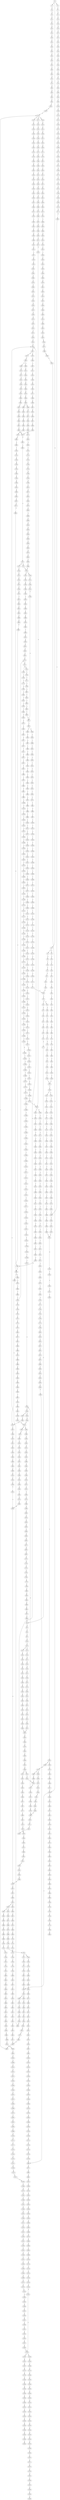 strict digraph  {
	S0 -> S1 [ label = T ];
	S0 -> S2 [ label = G ];
	S0 -> S3 [ label = A ];
	S1 -> S4 [ label = T ];
	S2 -> S5 [ label = C ];
	S2 -> S6 [ label = T ];
	S3 -> S7 [ label = T ];
	S4 -> S8 [ label = G ];
	S5 -> S9 [ label = G ];
	S6 -> S10 [ label = G ];
	S7 -> S11 [ label = G ];
	S8 -> S12 [ label = G ];
	S9 -> S13 [ label = C ];
	S10 -> S14 [ label = G ];
	S11 -> S15 [ label = G ];
	S12 -> S16 [ label = A ];
	S13 -> S17 [ label = A ];
	S14 -> S18 [ label = C ];
	S15 -> S19 [ label = C ];
	S16 -> S20 [ label = G ];
	S17 -> S21 [ label = G ];
	S18 -> S22 [ label = G ];
	S19 -> S23 [ label = G ];
	S20 -> S24 [ label = A ];
	S21 -> S25 [ label = C ];
	S22 -> S26 [ label = T ];
	S23 -> S27 [ label = C ];
	S24 -> S28 [ label = C ];
	S25 -> S29 [ label = C ];
	S26 -> S30 [ label = C ];
	S27 -> S31 [ label = C ];
	S28 -> S32 [ label = C ];
	S29 -> S33 [ label = G ];
	S30 -> S34 [ label = C ];
	S31 -> S35 [ label = C ];
	S32 -> S36 [ label = C ];
	S33 -> S37 [ label = G ];
	S34 -> S38 [ label = C ];
	S35 -> S39 [ label = C ];
	S36 -> S40 [ label = C ];
	S37 -> S41 [ label = C ];
	S37 -> S42 [ label = T ];
	S38 -> S43 [ label = C ];
	S39 -> S44 [ label = C ];
	S40 -> S45 [ label = C ];
	S41 -> S46 [ label = A ];
	S42 -> S47 [ label = G ];
	S43 -> S48 [ label = A ];
	S44 -> S49 [ label = A ];
	S45 -> S50 [ label = C ];
	S46 -> S51 [ label = C ];
	S47 -> S52 [ label = G ];
	S48 -> S53 [ label = C ];
	S49 -> S54 [ label = C ];
	S50 -> S55 [ label = T ];
	S51 -> S56 [ label = T ];
	S52 -> S57 [ label = A ];
	S53 -> S58 [ label = T ];
	S54 -> S59 [ label = T ];
	S55 -> S60 [ label = T ];
	S56 -> S61 [ label = T ];
	S57 -> S62 [ label = A ];
	S58 -> S63 [ label = T ];
	S59 -> S64 [ label = T ];
	S60 -> S65 [ label = C ];
	S61 -> S66 [ label = C ];
	S62 -> S67 [ label = G ];
	S63 -> S68 [ label = G ];
	S64 -> S69 [ label = T ];
	S65 -> S70 [ label = A ];
	S66 -> S71 [ label = A ];
	S67 -> S72 [ label = A ];
	S68 -> S73 [ label = A ];
	S69 -> S74 [ label = A ];
	S70 -> S75 [ label = G ];
	S71 -> S76 [ label = G ];
	S72 -> S77 [ label = A ];
	S73 -> S78 [ label = G ];
	S74 -> S79 [ label = G ];
	S75 -> S80 [ label = A ];
	S76 -> S81 [ label = C ];
	S77 -> S82 [ label = C ];
	S78 -> S83 [ label = C ];
	S79 -> S84 [ label = C ];
	S80 -> S85 [ label = G ];
	S81 -> S86 [ label = C ];
	S82 -> S87 [ label = G ];
	S83 -> S88 [ label = C ];
	S84 -> S89 [ label = C ];
	S85 -> S90 [ label = G ];
	S86 -> S91 [ label = G ];
	S87 -> S92 [ label = G ];
	S88 -> S93 [ label = G ];
	S89 -> S94 [ label = G ];
	S90 -> S95 [ label = T ];
	S91 -> S96 [ label = C ];
	S92 -> S97 [ label = C ];
	S93 -> S98 [ label = C ];
	S94 -> S99 [ label = T ];
	S95 -> S100 [ label = C ];
	S96 -> S101 [ label = C ];
	S97 -> S102 [ label = A ];
	S98 -> S103 [ label = C ];
	S99 -> S104 [ label = C ];
	S100 -> S105 [ label = C ];
	S101 -> S106 [ label = C ];
	S102 -> S107 [ label = C ];
	S103 -> S108 [ label = C ];
	S104 -> S109 [ label = C ];
	S105 -> S110 [ label = C ];
	S106 -> S111 [ label = C ];
	S107 -> S112 [ label = C ];
	S107 -> S113 [ label = T ];
	S108 -> S111 [ label = C ];
	S109 -> S114 [ label = C ];
	S110 -> S115 [ label = T ];
	S110 -> S116 [ label = A ];
	S110 -> S117 [ label = G ];
	S111 -> S118 [ label = T ];
	S112 -> S119 [ label = G ];
	S113 -> S120 [ label = G ];
	S114 -> S121 [ label = A ];
	S115 -> S122 [ label = T ];
	S116 -> S123 [ label = G ];
	S117 -> S124 [ label = G ];
	S118 -> S125 [ label = T ];
	S118 -> S126 [ label = C ];
	S119 -> S127 [ label = G ];
	S120 -> S128 [ label = G ];
	S121 -> S129 [ label = C ];
	S122 -> S130 [ label = C ];
	S123 -> S131 [ label = A ];
	S124 -> S132 [ label = A ];
	S125 -> S133 [ label = C ];
	S126 -> S134 [ label = C ];
	S127 -> S135 [ label = G ];
	S128 -> S136 [ label = G ];
	S129 -> S137 [ label = C ];
	S130 -> S138 [ label = T ];
	S131 -> S139 [ label = G ];
	S132 -> S140 [ label = G ];
	S133 -> S141 [ label = A ];
	S134 -> S142 [ label = A ];
	S135 -> S143 [ label = A ];
	S136 -> S144 [ label = A ];
	S137 -> S145 [ label = A ];
	S138 -> S146 [ label = C ];
	S139 -> S147 [ label = C ];
	S140 -> S148 [ label = G ];
	S141 -> S149 [ label = C ];
	S142 -> S150 [ label = C ];
	S143 -> S151 [ label = A ];
	S144 -> S152 [ label = A ];
	S145 -> S153 [ label = C ];
	S146 -> S154 [ label = G ];
	S147 -> S155 [ label = C ];
	S148 -> S156 [ label = C ];
	S149 -> S157 [ label = G ];
	S150 -> S158 [ label = C ];
	S151 -> S159 [ label = T ];
	S152 -> S160 [ label = C ];
	S153 -> S161 [ label = C ];
	S154 -> S162 [ label = T ];
	S155 -> S163 [ label = A ];
	S156 -> S164 [ label = G ];
	S157 -> S165 [ label = C ];
	S158 -> S166 [ label = C ];
	S159 -> S167 [ label = T ];
	S160 -> S168 [ label = T ];
	S161 -> S169 [ label = G ];
	S162 -> S170 [ label = A ];
	S163 -> S171 [ label = C ];
	S164 -> S172 [ label = T ];
	S165 -> S173 [ label = T ];
	S166 -> S174 [ label = G ];
	S167 -> S175 [ label = G ];
	S168 -> S176 [ label = G ];
	S169 -> S177 [ label = A ];
	S170 -> S178 [ label = C ];
	S171 -> S179 [ label = G ];
	S172 -> S180 [ label = G ];
	S173 -> S181 [ label = C ];
	S174 -> S182 [ label = C ];
	S175 -> S183 [ label = A ];
	S176 -> S184 [ label = G ];
	S177 -> S185 [ label = T ];
	S178 -> S186 [ label = G ];
	S179 -> S187 [ label = G ];
	S180 -> S188 [ label = G ];
	S181 -> S189 [ label = C ];
	S182 -> S190 [ label = C ];
	S183 -> S191 [ label = A ];
	S184 -> S192 [ label = A ];
	S185 -> S193 [ label = C ];
	S186 -> S194 [ label = G ];
	S187 -> S195 [ label = T ];
	S188 -> S196 [ label = T ];
	S189 -> S197 [ label = G ];
	S190 -> S198 [ label = G ];
	S191 -> S199 [ label = C ];
	S192 -> S200 [ label = C ];
	S193 -> S201 [ label = G ];
	S194 -> S202 [ label = C ];
	S195 -> S203 [ label = T ];
	S196 -> S204 [ label = A ];
	S197 -> S205 [ label = G ];
	S198 -> S206 [ label = G ];
	S199 -> S207 [ label = C ];
	S200 -> S208 [ label = C ];
	S201 -> S209 [ label = G ];
	S202 -> S210 [ label = T ];
	S203 -> S211 [ label = A ];
	S204 -> S212 [ label = T ];
	S205 -> S213 [ label = T ];
	S206 -> S214 [ label = T ];
	S207 -> S215 [ label = C ];
	S208 -> S216 [ label = C ];
	S209 -> S217 [ label = T ];
	S210 -> S218 [ label = A ];
	S211 -> S219 [ label = C ];
	S212 -> S220 [ label = G ];
	S213 -> S221 [ label = T ];
	S214 -> S222 [ label = C ];
	S215 -> S223 [ label = G ];
	S216 -> S224 [ label = G ];
	S217 -> S225 [ label = T ];
	S218 -> S226 [ label = C ];
	S219 -> S227 [ label = T ];
	S220 -> S228 [ label = A ];
	S221 -> S229 [ label = G ];
	S222 -> S230 [ label = C ];
	S223 -> S231 [ label = T ];
	S224 -> S232 [ label = T ];
	S225 -> S233 [ label = C ];
	S226 -> S234 [ label = T ];
	S227 -> S235 [ label = G ];
	S228 -> S236 [ label = G ];
	S229 -> S237 [ label = C ];
	S230 -> S238 [ label = C ];
	S231 -> S239 [ label = C ];
	S232 -> S240 [ label = C ];
	S233 -> S241 [ label = C ];
	S234 -> S242 [ label = G ];
	S235 -> S243 [ label = C ];
	S236 -> S244 [ label = C ];
	S237 -> S245 [ label = A ];
	S238 -> S246 [ label = A ];
	S239 -> S247 [ label = T ];
	S240 -> S248 [ label = T ];
	S241 -> S249 [ label = A ];
	S242 -> S250 [ label = G ];
	S243 -> S251 [ label = A ];
	S244 -> S252 [ label = G ];
	S245 -> S253 [ label = C ];
	S246 -> S254 [ label = G ];
	S247 -> S255 [ label = C ];
	S248 -> S255 [ label = C ];
	S249 -> S256 [ label = G ];
	S250 -> S257 [ label = T ];
	S251 -> S258 [ label = G ];
	S252 -> S259 [ label = G ];
	S253 -> S260 [ label = T ];
	S254 -> S261 [ label = T ];
	S255 -> S262 [ label = G ];
	S256 -> S263 [ label = T ];
	S257 -> S264 [ label = G ];
	S258 -> S265 [ label = A ];
	S259 -> S266 [ label = T ];
	S260 -> S267 [ label = G ];
	S261 -> S268 [ label = G ];
	S262 -> S269 [ label = G ];
	S263 -> S270 [ label = G ];
	S264 -> S271 [ label = C ];
	S265 -> S272 [ label = C ];
	S266 -> S273 [ label = C ];
	S267 -> S274 [ label = G ];
	S268 -> S275 [ label = G ];
	S269 -> S276 [ label = C ];
	S270 -> S277 [ label = G ];
	S271 -> S278 [ label = T ];
	S272 -> S279 [ label = G ];
	S273 -> S280 [ label = G ];
	S274 -> S281 [ label = T ];
	S275 -> S282 [ label = T ];
	S276 -> S283 [ label = A ];
	S277 -> S284 [ label = T ];
	S278 -> S285 [ label = A ];
	S279 -> S286 [ label = G ];
	S280 -> S287 [ label = C ];
	S281 -> S288 [ label = C ];
	S282 -> S289 [ label = C ];
	S283 -> S290 [ label = C ];
	S284 -> S289 [ label = C ];
	S285 -> S291 [ label = C ];
	S286 -> S292 [ label = A ];
	S287 -> S293 [ label = A ];
	S288 -> S294 [ label = G ];
	S289 -> S295 [ label = G ];
	S290 -> S296 [ label = C ];
	S291 -> S297 [ label = T ];
	S292 -> S298 [ label = C ];
	S293 -> S299 [ label = C ];
	S294 -> S300 [ label = T ];
	S295 -> S301 [ label = T ];
	S296 -> S302 [ label = G ];
	S297 -> S303 [ label = G ];
	S298 -> S304 [ label = A ];
	S299 -> S305 [ label = G ];
	S300 -> S306 [ label = C ];
	S301 -> S307 [ label = C ];
	S302 -> S308 [ label = A ];
	S303 -> S309 [ label = T ];
	S304 -> S310 [ label = C ];
	S305 -> S311 [ label = C ];
	S306 -> S312 [ label = C ];
	S307 -> S312 [ label = C ];
	S308 -> S313 [ label = G ];
	S308 -> S314 [ label = A ];
	S309 -> S315 [ label = A ];
	S310 -> S316 [ label = A ];
	S311 -> S317 [ label = G ];
	S312 -> S318 [ label = G ];
	S313 -> S319 [ label = T ];
	S314 -> S320 [ label = T ];
	S315 -> S321 [ label = A ];
	S316 -> S322 [ label = C ];
	S317 -> S323 [ label = C ];
	S318 -> S324 [ label = T ];
	S319 -> S325 [ label = C ];
	S320 -> S326 [ label = G ];
	S321 -> S327 [ label = C ];
	S322 -> S328 [ label = C ];
	S323 -> S329 [ label = G ];
	S324 -> S330 [ label = C ];
	S325 -> S331 [ label = C ];
	S326 -> S332 [ label = T ];
	S327 -> S333 [ label = A ];
	S328 -> S334 [ label = T ];
	S329 -> S335 [ label = C ];
	S329 -> S336 [ label = G ];
	S330 -> S337 [ label = A ];
	S331 -> S338 [ label = A ];
	S331 -> S339 [ label = T ];
	S332 -> S340 [ label = A ];
	S333 -> S341 [ label = C ];
	S334 -> S342 [ label = C ];
	S335 -> S343 [ label = G ];
	S336 -> S344 [ label = C ];
	S337 -> S345 [ label = C ];
	S338 -> S346 [ label = G ];
	S339 -> S347 [ label = C ];
	S340 -> S348 [ label = G ];
	S341 -> S349 [ label = A ];
	S342 -> S350 [ label = T ];
	S343 -> S351 [ label = T ];
	S344 -> S352 [ label = T ];
	S345 -> S353 [ label = C ];
	S346 -> S354 [ label = T ];
	S346 -> S355 [ label = C ];
	S347 -> S356 [ label = G ];
	S348 -> S357 [ label = T ];
	S349 -> S358 [ label = C ];
	S350 -> S359 [ label = A ];
	S351 -> S360 [ label = C ];
	S352 -> S361 [ label = G ];
	S353 -> S362 [ label = C ];
	S353 -> S363 [ label = G ];
	S354 -> S364 [ label = A ];
	S355 -> S365 [ label = T ];
	S356 -> S366 [ label = A ];
	S357 -> S367 [ label = T ];
	S358 -> S368 [ label = G ];
	S359 -> S369 [ label = G ];
	S360 -> S370 [ label = G ];
	S361 -> S371 [ label = G ];
	S362 -> S372 [ label = T ];
	S363 -> S373 [ label = A ];
	S364 -> S374 [ label = G ];
	S365 -> S375 [ label = T ];
	S366 -> S376 [ label = A ];
	S367 -> S377 [ label = T ];
	S368 -> S378 [ label = C ];
	S369 -> S379 [ label = A ];
	S370 -> S380 [ label = A ];
	S371 -> S381 [ label = A ];
	S372 -> S382 [ label = G ];
	S373 -> S383 [ label = A ];
	S373 -> S384 [ label = G ];
	S374 -> S385 [ label = G ];
	S374 -> S386 [ label = C ];
	S375 -> S387 [ label = C ];
	S376 -> S388 [ label = C ];
	S377 -> S389 [ label = C ];
	S378 -> S390 [ label = T ];
	S379 -> S391 [ label = A ];
	S380 -> S392 [ label = C ];
	S381 -> S393 [ label = A ];
	S382 -> S394 [ label = T ];
	S383 -> S395 [ label = T ];
	S384 -> S396 [ label = T ];
	S385 -> S397 [ label = G ];
	S386 -> S398 [ label = T ];
	S387 -> S399 [ label = A ];
	S388 -> S400 [ label = T ];
	S389 -> S401 [ label = A ];
	S390 -> S402 [ label = C ];
	S391 -> S403 [ label = C ];
	S392 -> S404 [ label = G ];
	S393 -> S405 [ label = T ];
	S394 -> S406 [ label = C ];
	S395 -> S407 [ label = C ];
	S396 -> S325 [ label = C ];
	S397 -> S408 [ label = T ];
	S398 -> S409 [ label = C ];
	S399 -> S410 [ label = C ];
	S400 -> S411 [ label = T ];
	S401 -> S412 [ label = C ];
	S402 -> S413 [ label = C ];
	S403 -> S414 [ label = G ];
	S404 -> S415 [ label = C ];
	S405 -> S416 [ label = G ];
	S406 -> S417 [ label = C ];
	S407 -> S418 [ label = C ];
	S408 -> S419 [ label = C ];
	S409 -> S420 [ label = C ];
	S410 -> S421 [ label = G ];
	S411 -> S422 [ label = C ];
	S412 -> S423 [ label = T ];
	S413 -> S424 [ label = T ];
	S414 -> S425 [ label = A ];
	S415 -> S426 [ label = G ];
	S416 -> S427 [ label = G ];
	S417 -> S428 [ label = T ];
	S418 -> S429 [ label = T ];
	S419 -> S430 [ label = A ];
	S420 -> S431 [ label = A ];
	S421 -> S432 [ label = C ];
	S422 -> S433 [ label = A ];
	S423 -> S434 [ label = C ];
	S424 -> S435 [ label = A ];
	S425 -> S436 [ label = G ];
	S426 -> S437 [ label = C ];
	S427 -> S438 [ label = G ];
	S428 -> S439 [ label = A ];
	S428 -> S440 [ label = T ];
	S429 -> S441 [ label = C ];
	S430 -> S442 [ label = C ];
	S431 -> S443 [ label = C ];
	S432 -> S444 [ label = C ];
	S433 -> S445 [ label = A ];
	S434 -> S446 [ label = C ];
	S435 -> S447 [ label = G ];
	S436 -> S448 [ label = G ];
	S437 -> S449 [ label = C ];
	S438 -> S450 [ label = G ];
	S439 -> S451 [ label = C ];
	S440 -> S452 [ label = G ];
	S441 -> S453 [ label = G ];
	S442 -> S454 [ label = T ];
	S443 -> S455 [ label = C ];
	S444 -> S456 [ label = C ];
	S445 -> S457 [ label = C ];
	S446 -> S458 [ label = T ];
	S447 -> S459 [ label = A ];
	S448 -> S460 [ label = T ];
	S449 -> S461 [ label = T ];
	S450 -> S462 [ label = T ];
	S451 -> S463 [ label = T ];
	S452 -> S464 [ label = A ];
	S452 -> S465 [ label = T ];
	S453 -> S466 [ label = A ];
	S454 -> S467 [ label = C ];
	S455 -> S468 [ label = G ];
	S456 -> S469 [ label = T ];
	S457 -> S470 [ label = C ];
	S457 -> S471 [ label = T ];
	S458 -> S472 [ label = T ];
	S459 -> S473 [ label = A ];
	S460 -> S474 [ label = G ];
	S461 -> S475 [ label = C ];
	S462 -> S476 [ label = C ];
	S463 -> S477 [ label = A ];
	S464 -> S478 [ label = A ];
	S465 -> S479 [ label = A ];
	S466 -> S480 [ label = A ];
	S467 -> S481 [ label = G ];
	S468 -> S482 [ label = G ];
	S469 -> S483 [ label = T ];
	S470 -> S484 [ label = G ];
	S471 -> S485 [ label = G ];
	S472 -> S486 [ label = T ];
	S473 -> S487 [ label = C ];
	S474 -> S488 [ label = T ];
	S475 -> S489 [ label = G ];
	S476 -> S490 [ label = C ];
	S477 -> S491 [ label = C ];
	S478 -> S492 [ label = C ];
	S479 -> S493 [ label = G ];
	S480 -> S388 [ label = C ];
	S481 -> S494 [ label = C ];
	S482 -> S495 [ label = A ];
	S483 -> S496 [ label = C ];
	S484 -> S497 [ label = G ];
	S485 -> S498 [ label = G ];
	S485 -> S499 [ label = C ];
	S486 -> S500 [ label = C ];
	S487 -> S501 [ label = T ];
	S488 -> S502 [ label = C ];
	S489 -> S503 [ label = G ];
	S490 -> S504 [ label = G ];
	S491 -> S505 [ label = C ];
	S492 -> S506 [ label = T ];
	S493 -> S507 [ label = G ];
	S494 -> S508 [ label = T ];
	S495 -> S509 [ label = C ];
	S496 -> S510 [ label = A ];
	S497 -> S511 [ label = C ];
	S498 -> S512 [ label = C ];
	S499 -> S513 [ label = C ];
	S500 -> S514 [ label = A ];
	S501 -> S515 [ label = T ];
	S502 -> S516 [ label = C ];
	S503 -> S517 [ label = G ];
	S504 -> S518 [ label = C ];
	S505 -> S519 [ label = A ];
	S506 -> S520 [ label = T ];
	S507 -> S521 [ label = A ];
	S508 -> S522 [ label = T ];
	S509 -> S523 [ label = G ];
	S510 -> S524 [ label = T ];
	S511 -> S525 [ label = C ];
	S512 -> S526 [ label = C ];
	S513 -> S527 [ label = C ];
	S514 -> S528 [ label = T ];
	S515 -> S529 [ label = C ];
	S516 -> S530 [ label = C ];
	S517 -> S531 [ label = C ];
	S518 -> S532 [ label = C ];
	S519 -> S533 [ label = G ];
	S520 -> S534 [ label = C ];
	S521 -> S535 [ label = G ];
	S522 -> S536 [ label = C ];
	S523 -> S537 [ label = T ];
	S524 -> S538 [ label = C ];
	S525 -> S539 [ label = C ];
	S526 -> S540 [ label = C ];
	S527 -> S541 [ label = T ];
	S528 -> S542 [ label = C ];
	S529 -> S543 [ label = A ];
	S530 -> S544 [ label = T ];
	S531 -> S545 [ label = T ];
	S532 -> S546 [ label = G ];
	S533 -> S547 [ label = G ];
	S534 -> S548 [ label = A ];
	S535 -> S549 [ label = A ];
	S536 -> S550 [ label = A ];
	S537 -> S551 [ label = C ];
	S538 -> S552 [ label = C ];
	S539 -> S553 [ label = A ];
	S540 -> S554 [ label = A ];
	S541 -> S555 [ label = A ];
	S542 -> S556 [ label = C ];
	S543 -> S445 [ label = A ];
	S544 -> S557 [ label = G ];
	S545 -> S558 [ label = C ];
	S546 -> S559 [ label = G ];
	S547 -> S560 [ label = A ];
	S548 -> S445 [ label = A ];
	S549 -> S561 [ label = G ];
	S550 -> S562 [ label = T ];
	S551 -> S563 [ label = G ];
	S552 -> S564 [ label = A ];
	S553 -> S565 [ label = G ];
	S554 -> S566 [ label = G ];
	S555 -> S567 [ label = G ];
	S556 -> S568 [ label = A ];
	S557 -> S569 [ label = T ];
	S558 -> S570 [ label = A ];
	S559 -> S571 [ label = A ];
	S560 -> S572 [ label = G ];
	S561 -> S573 [ label = G ];
	S562 -> S574 [ label = C ];
	S563 -> S575 [ label = T ];
	S564 -> S576 [ label = G ];
	S565 -> S577 [ label = T ];
	S566 -> S578 [ label = G ];
	S567 -> S579 [ label = G ];
	S568 -> S576 [ label = G ];
	S569 -> S580 [ label = C ];
	S570 -> S581 [ label = C ];
	S571 -> S582 [ label = A ];
	S572 -> S583 [ label = A ];
	S573 -> S584 [ label = T ];
	S574 -> S585 [ label = C ];
	S575 -> S586 [ label = G ];
	S576 -> S587 [ label = A ];
	S577 -> S588 [ label = T ];
	S578 -> S589 [ label = T ];
	S579 -> S590 [ label = T ];
	S580 -> S591 [ label = C ];
	S581 -> S592 [ label = G ];
	S582 -> S593 [ label = C ];
	S583 -> S594 [ label = G ];
	S584 -> S595 [ label = C ];
	S585 -> S564 [ label = A ];
	S586 -> S596 [ label = A ];
	S587 -> S597 [ label = A ];
	S588 -> S598 [ label = G ];
	S589 -> S599 [ label = G ];
	S590 -> S600 [ label = G ];
	S591 -> S428 [ label = T ];
	S592 -> S601 [ label = T ];
	S593 -> S602 [ label = T ];
	S594 -> S603 [ label = T ];
	S595 -> S604 [ label = C ];
	S596 -> S605 [ label = C ];
	S597 -> S606 [ label = C ];
	S598 -> S607 [ label = T ];
	S599 -> S608 [ label = C ];
	S599 -> S609 [ label = G ];
	S600 -> S610 [ label = T ];
	S601 -> S611 [ label = C ];
	S602 -> S612 [ label = G ];
	S603 -> S613 [ label = C ];
	S604 -> S110 [ label = C ];
	S605 -> S614 [ label = C ];
	S606 -> S615 [ label = C ];
	S607 -> S616 [ label = G ];
	S608 -> S617 [ label = G ];
	S609 -> S618 [ label = G ];
	S610 -> S619 [ label = G ];
	S611 -> S620 [ label = C ];
	S612 -> S621 [ label = C ];
	S613 -> S622 [ label = A ];
	S614 -> S623 [ label = G ];
	S615 -> S624 [ label = A ];
	S615 -> S625 [ label = G ];
	S616 -> S626 [ label = C ];
	S617 -> S627 [ label = C ];
	S618 -> S628 [ label = C ];
	S619 -> S629 [ label = C ];
	S620 -> S630 [ label = A ];
	S621 -> S631 [ label = A ];
	S622 -> S632 [ label = G ];
	S623 -> S633 [ label = G ];
	S624 -> S634 [ label = G ];
	S624 -> S635 [ label = C ];
	S625 -> S636 [ label = G ];
	S626 -> S637 [ label = G ];
	S627 -> S638 [ label = G ];
	S628 -> S639 [ label = T ];
	S629 -> S640 [ label = G ];
	S630 -> S641 [ label = G ];
	S631 -> S642 [ label = A ];
	S632 -> S643 [ label = G ];
	S633 -> S644 [ label = T ];
	S634 -> S645 [ label = A ];
	S635 -> S646 [ label = C ];
	S636 -> S647 [ label = A ];
	S637 -> S648 [ label = T ];
	S638 -> S649 [ label = T ];
	S639 -> S650 [ label = T ];
	S640 -> S651 [ label = T ];
	S641 -> S652 [ label = C ];
	S642 -> S653 [ label = C ];
	S643 -> S654 [ label = A ];
	S644 -> S655 [ label = C ];
	S645 -> S656 [ label = C ];
	S646 -> S657 [ label = A ];
	S647 -> S658 [ label = C ];
	S648 -> S659 [ label = C ];
	S649 -> S660 [ label = C ];
	S650 -> S661 [ label = C ];
	S651 -> S662 [ label = C ];
	S652 -> S663 [ label = T ];
	S652 -> S664 [ label = G ];
	S653 -> S665 [ label = C ];
	S654 -> S666 [ label = C ];
	S655 -> S667 [ label = G ];
	S656 -> S668 [ label = T ];
	S657 -> S669 [ label = C ];
	S658 -> S670 [ label = G ];
	S659 -> S671 [ label = G ];
	S660 -> S672 [ label = G ];
	S661 -> S673 [ label = G ];
	S662 -> S671 [ label = G ];
	S663 -> S375 [ label = T ];
	S664 -> S674 [ label = A ];
	S665 -> S675 [ label = A ];
	S666 -> S676 [ label = C ];
	S667 -> S677 [ label = C ];
	S668 -> S678 [ label = C ];
	S669 -> S679 [ label = C ];
	S670 -> S680 [ label = C ];
	S671 -> S681 [ label = A ];
	S672 -> S682 [ label = T ];
	S673 -> S683 [ label = A ];
	S674 -> S684 [ label = G ];
	S675 -> S685 [ label = G ];
	S676 -> S686 [ label = A ];
	S677 -> S687 [ label = G ];
	S678 -> S688 [ label = C ];
	S679 -> S689 [ label = C ];
	S680 -> S690 [ label = C ];
	S681 -> S691 [ label = A ];
	S682 -> S692 [ label = G ];
	S683 -> S693 [ label = A ];
	S684 -> S694 [ label = T ];
	S685 -> S695 [ label = A ];
	S686 -> S696 [ label = G ];
	S687 -> S697 [ label = T ];
	S688 -> S698 [ label = C ];
	S689 -> S699 [ label = C ];
	S690 -> S700 [ label = C ];
	S691 -> S701 [ label = C ];
	S692 -> S702 [ label = C ];
	S693 -> S703 [ label = C ];
	S694 -> S704 [ label = C ];
	S695 -> S705 [ label = A ];
	S696 -> S706 [ label = T ];
	S697 -> S707 [ label = A ];
	S698 -> S708 [ label = A ];
	S699 -> S709 [ label = T ];
	S700 -> S710 [ label = A ];
	S701 -> S711 [ label = C ];
	S701 -> S712 [ label = A ];
	S702 -> S713 [ label = A ];
	S703 -> S714 [ label = A ];
	S704 -> S715 [ label = C ];
	S704 -> S716 [ label = T ];
	S705 -> S717 [ label = C ];
	S706 -> S718 [ label = C ];
	S707 -> S719 [ label = G ];
	S708 -> S720 [ label = T ];
	S709 -> S721 [ label = T ];
	S710 -> S722 [ label = T ];
	S711 -> S723 [ label = T ];
	S712 -> S724 [ label = C ];
	S713 -> S725 [ label = T ];
	S714 -> S726 [ label = C ];
	S715 -> S727 [ label = C ];
	S716 -> S728 [ label = C ];
	S717 -> S729 [ label = A ];
	S718 -> S730 [ label = T ];
	S719 -> S731 [ label = C ];
	S720 -> S732 [ label = C ];
	S721 -> S733 [ label = C ];
	S722 -> S734 [ label = C ];
	S723 -> S735 [ label = T ];
	S723 -> S736 [ label = G ];
	S724 -> S737 [ label = C ];
	S725 -> S738 [ label = C ];
	S726 -> S739 [ label = G ];
	S727 -> S740 [ label = T ];
	S727 -> S741 [ label = G ];
	S728 -> S742 [ label = G ];
	S729 -> S743 [ label = G ];
	S730 -> S744 [ label = C ];
	S731 -> S745 [ label = C ];
	S732 -> S746 [ label = T ];
	S733 -> S747 [ label = C ];
	S733 -> S748 [ label = G ];
	S734 -> S749 [ label = G ];
	S735 -> S750 [ label = C ];
	S736 -> S751 [ label = T ];
	S737 -> S752 [ label = C ];
	S738 -> S753 [ label = C ];
	S739 -> S754 [ label = C ];
	S740 -> S755 [ label = C ];
	S741 -> S756 [ label = C ];
	S742 -> S757 [ label = T ];
	S743 -> S758 [ label = C ];
	S744 -> S759 [ label = T ];
	S745 -> S760 [ label = G ];
	S746 -> S761 [ label = G ];
	S747 -> S762 [ label = T ];
	S748 -> S763 [ label = A ];
	S749 -> S764 [ label = T ];
	S750 -> S765 [ label = G ];
	S751 -> S766 [ label = C ];
	S752 -> S767 [ label = G ];
	S753 -> S768 [ label = G ];
	S754 -> S769 [ label = G ];
	S755 -> S770 [ label = C ];
	S756 -> S771 [ label = C ];
	S757 -> S772 [ label = C ];
	S758 -> S773 [ label = C ];
	S759 -> S774 [ label = G ];
	S760 -> S775 [ label = C ];
	S761 -> S776 [ label = C ];
	S762 -> S777 [ label = G ];
	S763 -> S778 [ label = T ];
	S764 -> S779 [ label = C ];
	S765 -> S780 [ label = T ];
	S766 -> S781 [ label = G ];
	S767 -> S782 [ label = T ];
	S768 -> S783 [ label = C ];
	S769 -> S784 [ label = C ];
	S770 -> S785 [ label = G ];
	S771 -> S786 [ label = T ];
	S772 -> S787 [ label = T ];
	S773 -> S788 [ label = G ];
	S774 -> S789 [ label = T ];
	S775 -> S790 [ label = T ];
	S776 -> S791 [ label = C ];
	S777 -> S792 [ label = T ];
	S778 -> S793 [ label = C ];
	S779 -> S794 [ label = C ];
	S780 -> S795 [ label = A ];
	S781 -> S796 [ label = C ];
	S782 -> S797 [ label = A ];
	S783 -> S798 [ label = A ];
	S784 -> S799 [ label = A ];
	S785 -> S800 [ label = G ];
	S786 -> S801 [ label = G ];
	S787 -> S802 [ label = G ];
	S788 -> S803 [ label = T ];
	S789 -> S804 [ label = A ];
	S790 -> S805 [ label = G ];
	S791 -> S806 [ label = A ];
	S792 -> S807 [ label = C ];
	S793 -> S808 [ label = G ];
	S794 -> S809 [ label = T ];
	S795 -> S810 [ label = C ];
	S796 -> S811 [ label = G ];
	S797 -> S812 [ label = C ];
	S798 -> S813 [ label = C ];
	S799 -> S814 [ label = C ];
	S800 -> S815 [ label = T ];
	S801 -> S816 [ label = T ];
	S802 -> S817 [ label = T ];
	S803 -> S818 [ label = C ];
	S805 -> S819 [ label = G ];
	S806 -> S820 [ label = G ];
	S807 -> S821 [ label = C ];
	S808 -> S822 [ label = T ];
	S809 -> S823 [ label = C ];
	S810 -> S824 [ label = T ];
	S811 -> S825 [ label = C ];
	S812 -> S826 [ label = G ];
	S813 -> S827 [ label = G ];
	S814 -> S828 [ label = G ];
	S815 -> S829 [ label = C ];
	S816 -> S830 [ label = C ];
	S817 -> S831 [ label = T ];
	S818 -> S832 [ label = C ];
	S819 -> S833 [ label = A ];
	S820 -> S834 [ label = T ];
	S821 -> S835 [ label = T ];
	S822 -> S836 [ label = T ];
	S823 -> S837 [ label = T ];
	S824 -> S838 [ label = T ];
	S825 -> S839 [ label = G ];
	S825 -> S840 [ label = A ];
	S826 -> S841 [ label = T ];
	S827 -> S842 [ label = T ];
	S828 -> S843 [ label = T ];
	S829 -> S844 [ label = T ];
	S830 -> S845 [ label = G ];
	S831 -> S846 [ label = C ];
	S832 -> S847 [ label = T ];
	S833 -> S848 [ label = A ];
	S834 -> S849 [ label = C ];
	S835 -> S440 [ label = T ];
	S836 -> S850 [ label = T ];
	S837 -> S851 [ label = T ];
	S838 -> S852 [ label = C ];
	S839 -> S853 [ label = A ];
	S840 -> S854 [ label = A ];
	S841 -> S855 [ label = C ];
	S842 -> S856 [ label = C ];
	S843 -> S857 [ label = C ];
	S844 -> S858 [ label = G ];
	S845 -> S859 [ label = C ];
	S846 -> S860 [ label = C ];
	S847 -> S861 [ label = C ];
	S848 -> S862 [ label = G ];
	S849 -> S863 [ label = G ];
	S850 -> S864 [ label = G ];
	S851 -> S865 [ label = C ];
	S852 -> S866 [ label = A ];
	S853 -> S867 [ label = G ];
	S854 -> S868 [ label = C ];
	S855 -> S869 [ label = C ];
	S856 -> S870 [ label = G ];
	S857 -> S871 [ label = C ];
	S858 -> S872 [ label = G ];
	S859 -> S811 [ label = G ];
	S860 -> S873 [ label = G ];
	S861 -> S874 [ label = T ];
	S862 -> S875 [ label = A ];
	S863 -> S876 [ label = T ];
	S864 -> S877 [ label = T ];
	S865 -> S878 [ label = T ];
	S866 -> S879 [ label = A ];
	S867 -> S880 [ label = C ];
	S868 -> S881 [ label = C ];
	S869 -> S882 [ label = A ];
	S870 -> S883 [ label = A ];
	S871 -> S884 [ label = A ];
	S872 -> S885 [ label = A ];
	S873 -> S886 [ label = T ];
	S874 -> S887 [ label = G ];
	S875 -> S888 [ label = A ];
	S876 -> S889 [ label = A ];
	S877 -> S890 [ label = A ];
	S878 -> S891 [ label = C ];
	S879 -> S892 [ label = G ];
	S880 -> S893 [ label = A ];
	S881 -> S894 [ label = C ];
	S882 -> S895 [ label = G ];
	S883 -> S896 [ label = G ];
	S884 -> S641 [ label = G ];
	S885 -> S897 [ label = G ];
	S886 -> S898 [ label = G ];
	S887 -> S899 [ label = T ];
	S888 -> S82 [ label = C ];
	S889 -> S900 [ label = A ];
	S890 -> S901 [ label = G ];
	S891 -> S902 [ label = G ];
	S892 -> S903 [ label = C ];
	S893 -> S904 [ label = G ];
	S894 -> S905 [ label = G ];
	S895 -> S652 [ label = C ];
	S896 -> S906 [ label = C ];
	S897 -> S907 [ label = G ];
	S898 -> S908 [ label = G ];
	S899 -> S909 [ label = C ];
	S900 -> S910 [ label = G ];
	S901 -> S911 [ label = G ];
	S902 -> S912 [ label = G ];
	S903 -> S913 [ label = G ];
	S904 -> S914 [ label = T ];
	S905 -> S915 [ label = T ];
	S906 -> S916 [ label = G ];
	S907 -> S917 [ label = G ];
	S908 -> S918 [ label = C ];
	S909 -> S919 [ label = G ];
	S910 -> S920 [ label = A ];
	S911 -> S921 [ label = A ];
	S912 -> S922 [ label = A ];
	S913 -> S923 [ label = A ];
	S914 -> S924 [ label = G ];
	S915 -> S925 [ label = A ];
	S916 -> S926 [ label = A ];
	S917 -> S927 [ label = T ];
	S918 -> S928 [ label = C ];
	S919 -> S929 [ label = T ];
	S920 -> S930 [ label = C ];
	S921 -> S931 [ label = A ];
	S922 -> S932 [ label = G ];
	S923 -> S933 [ label = G ];
	S924 -> S934 [ label = C ];
	S925 -> S935 [ label = C ];
	S926 -> S936 [ label = G ];
	S927 -> S937 [ label = G ];
	S928 -> S938 [ label = C ];
	S929 -> S939 [ label = G ];
	S930 -> S940 [ label = G ];
	S931 -> S941 [ label = A ];
	S932 -> S942 [ label = A ];
	S933 -> S943 [ label = T ];
	S934 -> S944 [ label = A ];
	S935 -> S945 [ label = A ];
	S936 -> S946 [ label = T ];
	S937 -> S947 [ label = T ];
	S938 -> S948 [ label = G ];
	S939 -> S949 [ label = G ];
	S940 -> S950 [ label = G ];
	S941 -> S951 [ label = G ];
	S942 -> S952 [ label = G ];
	S943 -> S953 [ label = C ];
	S944 -> S954 [ label = A ];
	S945 -> S955 [ label = G ];
	S946 -> S956 [ label = C ];
	S947 -> S957 [ label = T ];
	S948 -> S958 [ label = T ];
	S949 -> S959 [ label = T ];
	S950 -> S960 [ label = C ];
	S951 -> S961 [ label = G ];
	S952 -> S962 [ label = G ];
	S953 -> S715 [ label = C ];
	S954 -> S963 [ label = C ];
	S955 -> S964 [ label = C ];
	S956 -> S965 [ label = G ];
	S957 -> S966 [ label = C ];
	S958 -> S967 [ label = C ];
	S959 -> S968 [ label = A ];
	S960 -> S969 [ label = T ];
	S961 -> S970 [ label = T ];
	S962 -> S971 [ label = T ];
	S963 -> S972 [ label = A ];
	S964 -> S973 [ label = A ];
	S965 -> S974 [ label = A ];
	S966 -> S975 [ label = C ];
	S967 -> S976 [ label = C ];
	S968 -> S977 [ label = C ];
	S969 -> S978 [ label = C ];
	S970 -> S979 [ label = C ];
	S971 -> S595 [ label = C ];
	S972 -> S980 [ label = G ];
	S973 -> S981 [ label = G ];
	S974 -> S982 [ label = A ];
	S975 -> S983 [ label = A ];
	S976 -> S984 [ label = A ];
	S977 -> S985 [ label = C ];
	S978 -> S986 [ label = T ];
	S979 -> S987 [ label = C ];
	S980 -> S988 [ label = C ];
	S981 -> S989 [ label = G ];
	S982 -> S990 [ label = C ];
	S983 -> S991 [ label = G ];
	S984 -> S992 [ label = G ];
	S985 -> S993 [ label = G ];
	S986 -> S994 [ label = C ];
	S987 -> S995 [ label = C ];
	S988 -> S996 [ label = T ];
	S989 -> S997 [ label = T ];
	S990 -> S998 [ label = C ];
	S991 -> S999 [ label = C ];
	S992 -> S1000 [ label = T ];
	S993 -> S1001 [ label = G ];
	S994 -> S1002 [ label = G ];
	S995 -> S1003 [ label = G ];
	S996 -> S1004 [ label = A ];
	S997 -> S1005 [ label = G ];
	S998 -> S723 [ label = T ];
	S999 -> S1006 [ label = A ];
	S1000 -> S1007 [ label = A ];
	S1001 -> S1008 [ label = T ];
	S1002 -> S1009 [ label = A ];
	S1003 -> S1010 [ label = A ];
	S1004 -> S1011 [ label = C ];
	S1005 -> S1012 [ label = C ];
	S1006 -> S1013 [ label = G ];
	S1007 -> S374 [ label = G ];
	S1008 -> S1014 [ label = G ];
	S1009 -> S1015 [ label = A ];
	S1010 -> S1016 [ label = A ];
	S1011 -> S1017 [ label = G ];
	S1012 -> S1018 [ label = A ];
	S1013 -> S1019 [ label = A ];
	S1014 -> S1020 [ label = G ];
	S1015 -> S1021 [ label = G ];
	S1016 -> S1022 [ label = G ];
	S1017 -> S1023 [ label = A ];
	S1018 -> S1024 [ label = C ];
	S1019 -> S1025 [ label = T ];
	S1020 -> S1026 [ label = T ];
	S1021 -> S1027 [ label = T ];
	S1022 -> S1028 [ label = T ];
	S1023 -> S1029 [ label = G ];
	S1024 -> S1030 [ label = G ];
	S1025 -> S1031 [ label = A ];
	S1026 -> S1032 [ label = T ];
	S1027 -> S1033 [ label = C ];
	S1028 -> S1034 [ label = C ];
	S1029 -> S1035 [ label = A ];
	S1030 -> S1036 [ label = C ];
	S1031 -> S1037 [ label = A ];
	S1032 -> S1038 [ label = A ];
	S1033 -> S1039 [ label = G ];
	S1034 -> S1040 [ label = G ];
	S1035 -> S1041 [ label = A ];
	S1036 -> S1042 [ label = G ];
	S1037 -> S1043 [ label = A ];
	S1038 -> S1044 [ label = G ];
	S1039 -> S1045 [ label = C ];
	S1040 -> S1046 [ label = A ];
	S1041 -> S1047 [ label = C ];
	S1042 -> S1048 [ label = G ];
	S1043 -> S1049 [ label = A ];
	S1044 -> S1050 [ label = A ];
	S1045 -> S1051 [ label = G ];
	S1046 -> S1052 [ label = G ];
	S1047 -> S1053 [ label = T ];
	S1048 -> S1054 [ label = T ];
	S1049 -> S1055 [ label = A ];
	S1050 -> S1056 [ label = A ];
	S1051 -> S1057 [ label = G ];
	S1052 -> S1058 [ label = G ];
	S1053 -> S1059 [ label = G ];
	S1054 -> S1060 [ label = G ];
	S1055 -> S1061 [ label = C ];
	S1056 -> S1062 [ label = G ];
	S1057 -> S1063 [ label = C ];
	S1058 -> S1064 [ label = T ];
	S1059 -> S1065 [ label = G ];
	S1060 -> S1066 [ label = C ];
	S1061 -> S1067 [ label = T ];
	S1062 -> S1068 [ label = G ];
	S1063 -> S1069 [ label = T ];
	S1064 -> S1070 [ label = A ];
	S1065 -> S1071 [ label = C ];
	S1066 -> S1072 [ label = C ];
	S1067 -> S1073 [ label = T ];
	S1068 -> S1074 [ label = G ];
	S1069 -> S1075 [ label = A ];
	S1070 -> S1076 [ label = T ];
	S1071 -> S1077 [ label = G ];
	S1072 -> S1078 [ label = G ];
	S1073 -> S1079 [ label = T ];
	S1074 -> S1080 [ label = G ];
	S1075 -> S1081 [ label = T ];
	S1076 -> S1082 [ label = A ];
	S1077 -> S1083 [ label = C ];
	S1078 -> S1084 [ label = C ];
	S1079 -> S1085 [ label = G ];
	S1080 -> S1086 [ label = G ];
	S1081 -> S1087 [ label = A ];
	S1082 -> S1088 [ label = A ];
	S1083 -> S1089 [ label = A ];
	S1084 -> S1090 [ label = A ];
	S1085 -> S1091 [ label = C ];
	S1086 -> S1092 [ label = T ];
	S1087 -> S1093 [ label = G ];
	S1088 -> S1094 [ label = G ];
	S1089 -> S1095 [ label = G ];
	S1090 -> S1096 [ label = A ];
	S1091 -> S1097 [ label = C ];
	S1092 -> S1098 [ label = C ];
	S1093 -> S1099 [ label = T ];
	S1094 -> S1100 [ label = T ];
	S1095 -> S1101 [ label = C ];
	S1096 -> S1102 [ label = C ];
	S1097 -> S1103 [ label = G ];
	S1098 -> S1104 [ label = C ];
	S1099 -> S1105 [ label = A ];
	S1100 -> S1106 [ label = C ];
	S1101 -> S1107 [ label = G ];
	S1102 -> S1108 [ label = C ];
	S1103 -> S1109 [ label = T ];
	S1104 -> S1110 [ label = G ];
	S1105 -> S1111 [ label = G ];
	S1106 -> S1112 [ label = G ];
	S1107 -> S1113 [ label = G ];
	S1108 -> S1114 [ label = A ];
	S1109 -> S1115 [ label = A ];
	S1110 -> S1116 [ label = T ];
	S1111 -> S1117 [ label = C ];
	S1112 -> S1118 [ label = T ];
	S1113 -> S1119 [ label = G ];
	S1114 -> S1120 [ label = G ];
	S1115 -> S1121 [ label = G ];
	S1116 -> S1122 [ label = C ];
	S1117 -> S1123 [ label = C ];
	S1118 -> S1124 [ label = G ];
	S1119 -> S1125 [ label = T ];
	S1120 -> S1126 [ label = T ];
	S1121 -> S1127 [ label = C ];
	S1122 -> S1128 [ label = G ];
	S1123 -> S1129 [ label = G ];
	S1124 -> S1130 [ label = G ];
	S1125 -> S1131 [ label = G ];
	S1126 -> S1132 [ label = C ];
	S1127 -> S1133 [ label = C ];
	S1128 -> S1134 [ label = G ];
	S1129 -> S1135 [ label = A ];
	S1130 -> S1136 [ label = T ];
	S1131 -> S1137 [ label = C ];
	S1132 -> S1138 [ label = G ];
	S1133 -> S1139 [ label = G ];
	S1134 -> S1140 [ label = A ];
	S1135 -> S1141 [ label = A ];
	S1136 -> S968 [ label = A ];
	S1137 -> S1142 [ label = C ];
	S1138 -> S1143 [ label = C ];
	S1139 -> S1144 [ label = G ];
	S1140 -> S1145 [ label = A ];
	S1141 -> S1146 [ label = A ];
	S1142 -> S1147 [ label = G ];
	S1143 -> S1148 [ label = G ];
	S1144 -> S1149 [ label = T ];
	S1145 -> S1150 [ label = C ];
	S1146 -> S1151 [ label = C ];
	S1147 -> S1152 [ label = C ];
	S1148 -> S1153 [ label = C ];
	S1149 -> S1154 [ label = G ];
	S1150 -> S1155 [ label = A ];
	S1150 -> S1156 [ label = T ];
	S1151 -> S1157 [ label = C ];
	S1152 -> S1158 [ label = C ];
	S1153 -> S1159 [ label = A ];
	S1154 -> S1160 [ label = A ];
	S1155 -> S1161 [ label = G ];
	S1156 -> S1162 [ label = A ];
	S1157 -> S1163 [ label = C ];
	S1158 -> S1164 [ label = G ];
	S1159 -> S1165 [ label = G ];
	S1160 -> S1166 [ label = C ];
	S1161 -> S1167 [ label = G ];
	S1162 -> S1168 [ label = C ];
	S1163 -> S1169 [ label = C ];
	S1164 -> S1170 [ label = G ];
	S1165 -> S1171 [ label = C ];
	S1166 -> S1172 [ label = G ];
	S1167 -> S1173 [ label = A ];
	S1168 -> S1174 [ label = A ];
	S1169 -> S1175 [ label = G ];
	S1170 -> S1176 [ label = T ];
	S1171 -> S1177 [ label = C ];
	S1172 -> S1178 [ label = T ];
	S1173 -> S1179 [ label = A ];
	S1174 -> S1180 [ label = A ];
	S1175 -> S1181 [ label = A ];
	S1176 -> S1182 [ label = G ];
	S1177 -> S33 [ label = G ];
	S1178 -> S1183 [ label = G ];
	S1179 -> S1184 [ label = T ];
	S1180 -> S1185 [ label = C ];
	S1181 -> S1186 [ label = C ];
	S1182 -> S1187 [ label = G ];
	S1183 -> S1188 [ label = G ];
	S1184 -> S1189 [ label = A ];
	S1185 -> S1190 [ label = G ];
	S1186 -> S1191 [ label = T ];
	S1187 -> S1192 [ label = T ];
	S1188 -> S1193 [ label = G ];
	S1189 -> S1194 [ label = G ];
	S1190 -> S1195 [ label = A ];
	S1191 -> S1196 [ label = A ];
	S1192 -> S1197 [ label = G ];
	S1193 -> S1198 [ label = T ];
	S1194 -> S1199 [ label = T ];
	S1195 -> S1200 [ label = A ];
	S1196 -> S1201 [ label = G ];
	S1197 -> S1202 [ label = G ];
	S1198 -> S1203 [ label = A ];
	S1199 -> S1204 [ label = C ];
	S1200 -> S1205 [ label = A ];
	S1201 -> S1206 [ label = A ];
	S1202 -> S1207 [ label = A ];
	S1203 -> S1208 [ label = C ];
	S1204 -> S1209 [ label = T ];
	S1205 -> S1210 [ label = A ];
	S1206 -> S1211 [ label = A ];
	S1207 -> S1212 [ label = A ];
	S1208 -> S1213 [ label = T ];
	S1209 -> S1214 [ label = C ];
	S1210 -> S1215 [ label = C ];
	S1211 -> S1216 [ label = T ];
	S1212 -> S1217 [ label = C ];
	S1213 -> S1218 [ label = A ];
	S1214 -> S1219 [ label = T ];
	S1215 -> S1220 [ label = A ];
	S1216 -> S1221 [ label = C ];
	S1217 -> S1222 [ label = C ];
	S1218 -> S1223 [ label = T ];
	S1219 -> S1224 [ label = C ];
	S1220 -> S1225 [ label = G ];
	S1221 -> S1226 [ label = G ];
	S1222 -> S1227 [ label = T ];
	S1223 -> S1228 [ label = T ];
	S1224 -> S1229 [ label = T ];
	S1225 -> S1230 [ label = A ];
	S1226 -> S1231 [ label = G ];
	S1227 -> S1232 [ label = C ];
	S1228 -> S1233 [ label = G ];
	S1229 -> S1234 [ label = G ];
	S1230 -> S1235 [ label = A ];
	S1231 -> S1236 [ label = G ];
	S1232 -> S1237 [ label = G ];
	S1233 -> S1238 [ label = G ];
	S1234 -> S1239 [ label = A ];
	S1235 -> S1240 [ label = G ];
	S1236 -> S1241 [ label = T ];
	S1237 -> S1242 [ label = G ];
	S1238 -> S1243 [ label = A ];
	S1239 -> S1244 [ label = G ];
	S1240 -> S1245 [ label = G ];
	S1241 -> S1246 [ label = A ];
	S1242 -> S1247 [ label = C ];
	S1243 -> S1248 [ label = A ];
	S1244 -> S1249 [ label = T ];
	S1245 -> S1250 [ label = G ];
	S1246 -> S1251 [ label = T ];
	S1247 -> S1252 [ label = A ];
	S1248 -> S1253 [ label = C ];
	S1249 -> S1254 [ label = A ];
	S1250 -> S1255 [ label = G ];
	S1251 -> S1256 [ label = C ];
	S1252 -> S1257 [ label = C ];
	S1253 -> S1258 [ label = G ];
	S1255 -> S1259 [ label = T ];
	S1256 -> S1260 [ label = C ];
	S1257 -> S1261 [ label = G ];
	S1258 -> S1262 [ label = G ];
	S1259 -> S1263 [ label = C ];
	S1260 -> S1264 [ label = C ];
	S1261 -> S1265 [ label = C ];
	S1262 -> S1266 [ label = T ];
	S1263 -> S1267 [ label = T ];
	S1264 -> S1268 [ label = G ];
	S1265 -> S1269 [ label = G ];
	S1266 -> S1270 [ label = A ];
	S1267 -> S1271 [ label = C ];
	S1268 -> S1272 [ label = A ];
	S1269 -> S1273 [ label = C ];
	S1270 -> S1274 [ label = C ];
	S1271 -> S1275 [ label = T ];
	S1272 -> S1276 [ label = A ];
	S1273 -> S329 [ label = G ];
	S1274 -> S1277 [ label = G ];
	S1275 -> S1278 [ label = C ];
	S1276 -> S1279 [ label = A ];
	S1277 -> S1280 [ label = A ];
	S1278 -> S1281 [ label = G ];
	S1279 -> S1282 [ label = G ];
	S1280 -> S1283 [ label = A ];
	S1281 -> S1284 [ label = T ];
	S1282 -> S1285 [ label = T ];
	S1283 -> S1286 [ label = G ];
	S1284 -> S1287 [ label = G ];
	S1285 -> S1288 [ label = G ];
	S1286 -> S1289 [ label = A ];
	S1287 -> S1290 [ label = G ];
	S1288 -> S1291 [ label = T ];
	S1289 -> S1292 [ label = A ];
	S1290 -> S1293 [ label = T ];
	S1291 -> S1294 [ label = C ];
	S1292 -> S1295 [ label = G ];
	S1293 -> S1296 [ label = A ];
	S1294 -> S1297 [ label = G ];
	S1295 -> S1298 [ label = T ];
	S1297 -> S1299 [ label = T ];
	S1298 -> S1300 [ label = G ];
	S1299 -> S1301 [ label = C ];
	S1300 -> S1302 [ label = T ];
	S1301 -> S1303 [ label = G ];
	S1302 -> S1304 [ label = C ];
	S1303 -> S1305 [ label = G ];
	S1304 -> S1306 [ label = C ];
	S1305 -> S1307 [ label = A ];
	S1306 -> S1308 [ label = T ];
	S1307 -> S1309 [ label = A ];
	S1308 -> S1310 [ label = G ];
	S1309 -> S1150 [ label = C ];
	S1310 -> S1311 [ label = G ];
	S1311 -> S1312 [ label = C ];
	S1312 -> S1313 [ label = C ];
	S1313 -> S1314 [ label = T ];
	S1314 -> S1315 [ label = G ];
	S1315 -> S1316 [ label = G ];
	S1316 -> S1317 [ label = G ];
	S1317 -> S1318 [ label = T ];
	S1318 -> S1319 [ label = C ];
	S1319 -> S1320 [ label = C ];
	S1320 -> S1321 [ label = C ];
	S1321 -> S1322 [ label = G ];
	S1322 -> S1323 [ label = A ];
	S1323 -> S1324 [ label = G ];
	S1324 -> S1325 [ label = T ];
	S1325 -> S1326 [ label = C ];
	S1326 -> S1327 [ label = C ];
	S1327 -> S338 [ label = A ];
}
